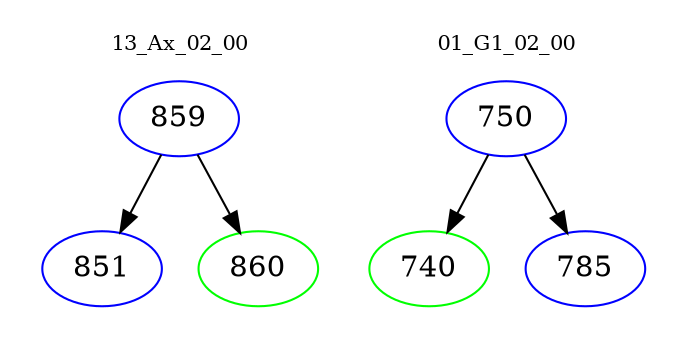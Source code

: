 digraph{
subgraph cluster_0 {
color = white
label = "13_Ax_02_00";
fontsize=10;
T0_859 [label="859", color="blue"]
T0_859 -> T0_851 [color="black"]
T0_851 [label="851", color="blue"]
T0_859 -> T0_860 [color="black"]
T0_860 [label="860", color="green"]
}
subgraph cluster_1 {
color = white
label = "01_G1_02_00";
fontsize=10;
T1_750 [label="750", color="blue"]
T1_750 -> T1_740 [color="black"]
T1_740 [label="740", color="green"]
T1_750 -> T1_785 [color="black"]
T1_785 [label="785", color="blue"]
}
}
